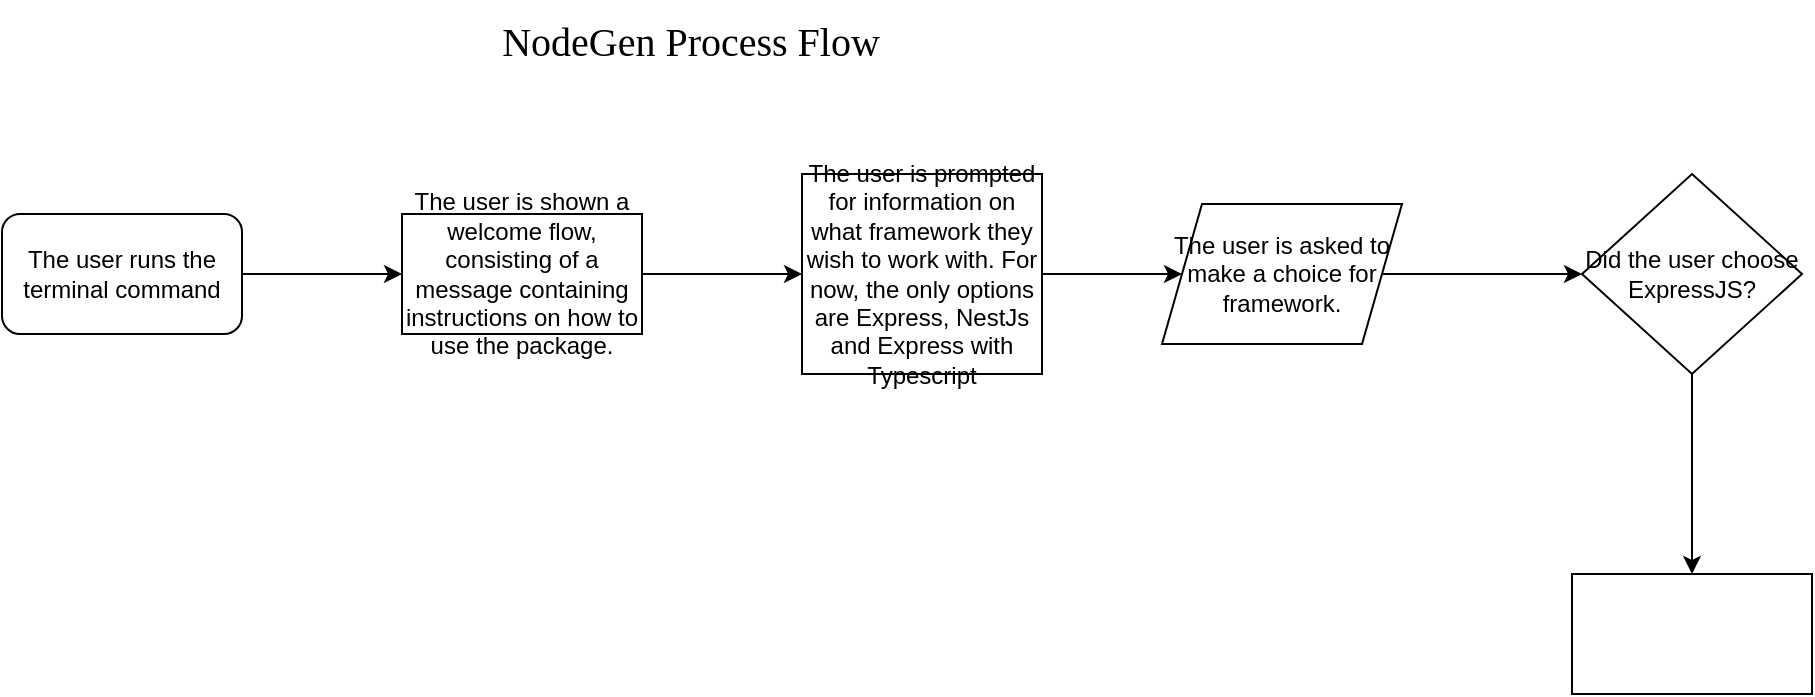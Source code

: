 <mxfile version="24.4.10" type="github">
  <diagram id="C5RBs43oDa-KdzZeNtuy" name="Page-1">
    <mxGraphModel dx="880" dy="418" grid="1" gridSize="10" guides="1" tooltips="1" connect="1" arrows="1" fold="1" page="1" pageScale="1" pageWidth="827" pageHeight="1169" math="0" shadow="0">
      <root>
        <mxCell id="WIyWlLk6GJQsqaUBKTNV-0" />
        <mxCell id="WIyWlLk6GJQsqaUBKTNV-1" parent="WIyWlLk6GJQsqaUBKTNV-0" />
        <mxCell id="IoEKvDDi0kx3sT1BVKP_-0" value="NodeGen Process Flow" style="text;html=1;align=center;verticalAlign=middle;resizable=0;points=[];autosize=1;strokeColor=none;fillColor=none;fontSize=20;fontFamily=Lucida Console;" vertex="1" parent="WIyWlLk6GJQsqaUBKTNV-1">
          <mxGeometry x="309" y="33" width="210" height="40" as="geometry" />
        </mxCell>
        <mxCell id="IoEKvDDi0kx3sT1BVKP_-3" value="" style="edgeStyle=orthogonalEdgeStyle;rounded=0;orthogonalLoop=1;jettySize=auto;html=1;" edge="1" parent="WIyWlLk6GJQsqaUBKTNV-1" source="IoEKvDDi0kx3sT1BVKP_-1">
          <mxGeometry relative="1" as="geometry">
            <mxPoint x="270" y="170" as="targetPoint" />
          </mxGeometry>
        </mxCell>
        <mxCell id="IoEKvDDi0kx3sT1BVKP_-1" value="The user runs the terminal command" style="rounded=1;whiteSpace=wrap;html=1;" vertex="1" parent="WIyWlLk6GJQsqaUBKTNV-1">
          <mxGeometry x="70" y="140" width="120" height="60" as="geometry" />
        </mxCell>
        <mxCell id="IoEKvDDi0kx3sT1BVKP_-6" value="" style="edgeStyle=orthogonalEdgeStyle;rounded=0;orthogonalLoop=1;jettySize=auto;html=1;" edge="1" parent="WIyWlLk6GJQsqaUBKTNV-1" source="IoEKvDDi0kx3sT1BVKP_-4" target="IoEKvDDi0kx3sT1BVKP_-5">
          <mxGeometry relative="1" as="geometry" />
        </mxCell>
        <mxCell id="IoEKvDDi0kx3sT1BVKP_-4" value="The user is shown a welcome flow, consisting of a message containing instructions on how to use the package." style="rounded=0;whiteSpace=wrap;html=1;" vertex="1" parent="WIyWlLk6GJQsqaUBKTNV-1">
          <mxGeometry x="270" y="140" width="120" height="60" as="geometry" />
        </mxCell>
        <mxCell id="IoEKvDDi0kx3sT1BVKP_-7" style="edgeStyle=orthogonalEdgeStyle;rounded=0;orthogonalLoop=1;jettySize=auto;html=1;exitX=1;exitY=0.5;exitDx=0;exitDy=0;entryX=0;entryY=0.5;entryDx=0;entryDy=0;" edge="1" parent="WIyWlLk6GJQsqaUBKTNV-1" source="IoEKvDDi0kx3sT1BVKP_-5" target="IoEKvDDi0kx3sT1BVKP_-8">
          <mxGeometry relative="1" as="geometry">
            <mxPoint x="650" y="170" as="targetPoint" />
          </mxGeometry>
        </mxCell>
        <mxCell id="IoEKvDDi0kx3sT1BVKP_-5" value="The user is prompted for information on what framework they wish to work with. For now, the only options are Express, NestJs and Express with Typescript" style="whiteSpace=wrap;html=1;rounded=0;" vertex="1" parent="WIyWlLk6GJQsqaUBKTNV-1">
          <mxGeometry x="470" y="120" width="120" height="100" as="geometry" />
        </mxCell>
        <mxCell id="IoEKvDDi0kx3sT1BVKP_-10" value="" style="edgeStyle=orthogonalEdgeStyle;rounded=0;orthogonalLoop=1;jettySize=auto;html=1;" edge="1" parent="WIyWlLk6GJQsqaUBKTNV-1" source="IoEKvDDi0kx3sT1BVKP_-8" target="IoEKvDDi0kx3sT1BVKP_-9">
          <mxGeometry relative="1" as="geometry" />
        </mxCell>
        <mxCell id="IoEKvDDi0kx3sT1BVKP_-8" value="The user is asked to make a choice for framework." style="shape=parallelogram;perimeter=parallelogramPerimeter;whiteSpace=wrap;html=1;fixedSize=1;" vertex="1" parent="WIyWlLk6GJQsqaUBKTNV-1">
          <mxGeometry x="650" y="135" width="120" height="70" as="geometry" />
        </mxCell>
        <mxCell id="IoEKvDDi0kx3sT1BVKP_-12" value="" style="edgeStyle=orthogonalEdgeStyle;rounded=0;orthogonalLoop=1;jettySize=auto;html=1;" edge="1" parent="WIyWlLk6GJQsqaUBKTNV-1" source="IoEKvDDi0kx3sT1BVKP_-9" target="IoEKvDDi0kx3sT1BVKP_-11">
          <mxGeometry relative="1" as="geometry" />
        </mxCell>
        <mxCell id="IoEKvDDi0kx3sT1BVKP_-9" value="Did the user choose ExpressJS?" style="rhombus;whiteSpace=wrap;html=1;" vertex="1" parent="WIyWlLk6GJQsqaUBKTNV-1">
          <mxGeometry x="860" y="120" width="110" height="100" as="geometry" />
        </mxCell>
        <mxCell id="IoEKvDDi0kx3sT1BVKP_-11" value="" style="whiteSpace=wrap;html=1;" vertex="1" parent="WIyWlLk6GJQsqaUBKTNV-1">
          <mxGeometry x="855" y="320" width="120" height="60" as="geometry" />
        </mxCell>
      </root>
    </mxGraphModel>
  </diagram>
</mxfile>
